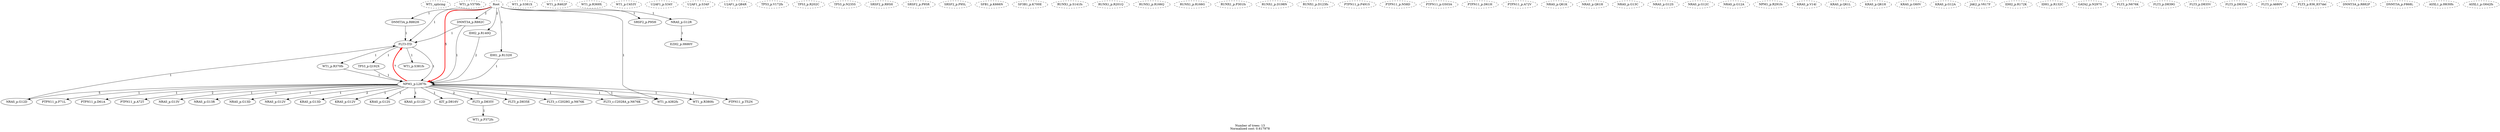digraph T {
	label="Number of trees: 13\nNormalized cost: 0.617978"
	88 [style=dashed, label="WT1_splicing"]
	87 [style=dashed, label="WT1_p.V379fs"]
	86 [label="WT1_p.S381fs"]
	85 [style=dashed, label="WT1_p.S381X"]
	84 [style=dashed, label="WT1_p.R462P"]
	83 [label="WT1_p.R380fs"]
	82 [label="WT1_p.R370fs"]
	81 [style=dashed, label="WT1_p.R369X"]
	80 [label="WT1_p.P372fs"]
	79 [style=dashed, label="WT1_p.C453Y"]
	78 [label="WT1_p.A382fs"]
	77 [style=dashed, label="U2AF1_p.S34Y"]
	76 [style=dashed, label="U2AF1_p.S34F"]
	75 [style=dashed, label="U2AF1_p.Q84R"]
	74 [style=dashed, label="TP53_p.V172fs"]
	73 [style=dashed, label="TP53_p.R202C"]
	72 [label="TP53_p.Q192X"]
	71 [style=dashed, label="TP53_p.N235S"]
	70 [style=dashed, label="SRSF2_p.R95H"]
	69 [style=dashed, label="SRSF2_p.P95R"]
	68 [style=dashed, label="SRSF2_p.P95L"]
	67 [label="SRSF2_p.P95H"]
	66 [style=dashed, label="SFB1_p.K666N"]
	65 [style=dashed, label="SF3B1_p.K700E"]
	64 [style=dashed, label="Root"]
	63 [style=dashed, label="RUNX1_p.S141fs"]
	62 [style=dashed, label="RUNX1_p.R201Q"]
	61 [style=dashed, label="RUNX1_p.R166Q"]
	60 [style=dashed, label="RUNX1_p.R166G"]
	59 [style=dashed, label="RUNX1_p.P301fs"]
	58 [style=dashed, label="RUNX1_p.D198N"]
	57 [style=dashed, label="RUNX1_p.D123fs"]
	56 [label="PTPN11_p.T52N"]
	55 [style=dashed, label="PTPN11_p.P491S"]
	54 [style=dashed, label="PTPN11_p.N58D"]
	53 [style=dashed, label="PTPN11_p.G503A"]
	52 [label="PTPN11_p.F71L"]
	51 [style=dashed, label="PTPN11_p.D61H"]
	50 [label="PTPN11_p.D61A"]
	49 [style=dashed, label="PTPN11_p.A72V"]
	48 [label="PTPN11_p.A72T"]
	47 [style=dashed, label="NRAS_p.Q61K"]
	46 [style=dashed, label="NRAS_p.Q61H"]
	45 [label="NRAS_p.G13V"]
	44 [label="NRAS_p.G13R"]
	43 [label="NRAS_p.G13D"]
	42 [style=dashed, label="NRAS_p.G13C"]
	41 [label="NRAS_p.G12V"]
	40 [style=dashed, label="NRAS_p.G12S"]
	39 [label="NRAS_p.G12R"]
	38 [label="NRAS_p.G12D"]
	37 [style=dashed, label="NRAS_p.G12C"]
	36 [style=dashed, label="NRAS_p.G12A"]
	35 [style=dashed, label="NPM1_p.R291fs"]
	34 [label="NPM1_p.L287fs"]
	33 [style=dashed, label="KRAS_p.V14I"]
	32 [style=dashed, label="KRAS_p.Q61L"]
	31 [style=dashed, label="KRAS_p.Q61H"]
	30 [style=dashed, label="KRAS_p.G60V"]
	29 [label="KRAS_p.G13D"]
	28 [label="KRAS_p.G12V"]
	27 [label="KRAS_p.G12S"]
	26 [label="KRAS_p.G12D"]
	25 [style=dashed, label="KRAS_p.G12A"]
	24 [label="KIT_p.D816V"]
	23 [style=dashed, label="JAK2_p.V617F"]
	22 [style=dashed, label="IDH2_p.R172K"]
	21 [label="IDH2_p.R140Q"]
	20 [label="IDH1_p.R132H"]
	19 [style=dashed, label="IDH1_p.R132C"]
	18 [style=dashed, label="GATA2_p.N297S"]
	17 [style=dashed, label="FLT3_p.N676K"]
	16 [style=dashed, label="FLT3_p.D839G"]
	15 [label="FLT3_p.D835Y"]
	14 [style=dashed, label="FLT3_p.D835V"]
	13 [label="FLT3_p.D835E"]
	12 [style=dashed, label="FLT3_p.D835A"]
	11 [style=dashed, label="FLT3_p.A680V"]
	10 [style=dashed, label="FLT3_p.836_837del"]
	9 [label="FLT3_c.C2028G_p.N676K"]
	8 [label="FLT3_c.C2028A_p.N676K"]
	7 [label="FLT3-ITD"]
	6 [label="EZH2_p.H680Y"]
	5 [style=dashed, label="DNMT3A_p.R882P"]
	4 [label="DNMT3A_p.R882H"]
	3 [label="DNMT3A_p.R882C"]
	2 [style=dashed, label="DNMT3A_p.F868L"]
	1 [style=dashed, label="ASXL1_p.H630fs"]
	0 [style=dashed, label="ASXL1_p.G642fs"]
	82 -> 34 [label="1"]
	78 -> 34 [label="1"]
	72 -> 34 [label="1"]
	64 -> 78 [label="1"]
	64 -> 67 [label="1"]
	64 -> 39 [label="1"]
	64 -> 34 [label="5",penwidth=3,color=red]
	64 -> 21 [label="2"]
	64 -> 20 [label="1"]
	64 -> 7 [label="1"]
	64 -> 4 [label="1"]
	64 -> 3 [label="2"]
	39 -> 6 [label="1"]
	38 -> 7 [label="1"]
	34 -> 83 [label="1"]
	34 -> 78 [label="1"]
	34 -> 56 [label="1"]
	34 -> 52 [label="1"]
	34 -> 50 [label="1"]
	34 -> 48 [label="2"]
	34 -> 45 [label="1"]
	34 -> 44 [label="1"]
	34 -> 43 [label="1"]
	34 -> 41 [label="1"]
	34 -> 38 [label="5"]
	34 -> 29 [label="2"]
	34 -> 28 [label="1"]
	34 -> 27 [label="1"]
	34 -> 26 [label="1"]
	34 -> 24 [label="1"]
	34 -> 15 [label="2"]
	34 -> 13 [label="1"]
	34 -> 9 [label="1"]
	34 -> 8 [label="1"]
	34 -> 7 [label="7",penwidth=3,color=red]
	21 -> 34 [label="2"]
	20 -> 34 [label="1"]
	15 -> 80 [label="1"]
	7 -> 86 [label="1"]
	7 -> 82 [label="1"]
	7 -> 72 [label="1"]
	7 -> 34 [label="1"]
	4 -> 7 [label="1"]
	3 -> 34 [label="1"]
	3 -> 7 [label="1"]
}
